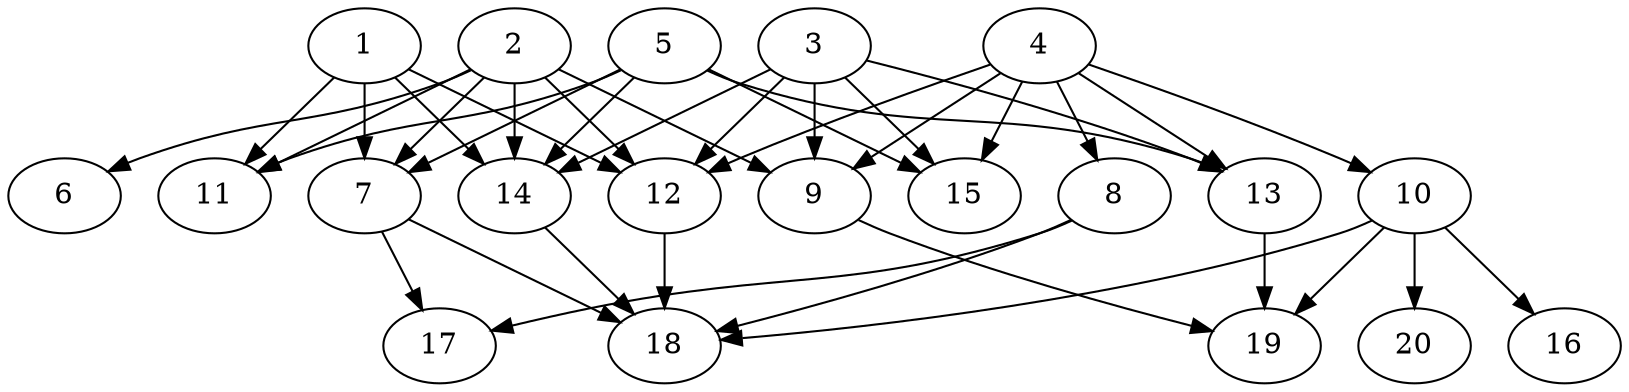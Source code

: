 // DAG automatically generated by daggen at Wed Jul 24 21:20:53 2019
// ./daggen --dot -n 20 --ccr 0.3 --fat 0.8 --regular 0.5 --density 0.7 --mindata 5242880 --maxdata 52428800 
digraph G {
  1 [size="52374187", alpha="0.06", expect_size="15712256"] 
  1 -> 7 [size ="15712256"]
  1 -> 11 [size ="15712256"]
  1 -> 12 [size ="15712256"]
  1 -> 14 [size ="15712256"]
  2 [size="87784107", alpha="0.16", expect_size="26335232"] 
  2 -> 6 [size ="26335232"]
  2 -> 7 [size ="26335232"]
  2 -> 9 [size ="26335232"]
  2 -> 11 [size ="26335232"]
  2 -> 12 [size ="26335232"]
  2 -> 14 [size ="26335232"]
  3 [size="86504107", alpha="0.19", expect_size="25951232"] 
  3 -> 9 [size ="25951232"]
  3 -> 12 [size ="25951232"]
  3 -> 13 [size ="25951232"]
  3 -> 14 [size ="25951232"]
  3 -> 15 [size ="25951232"]
  4 [size="105659733", alpha="0.16", expect_size="31697920"] 
  4 -> 8 [size ="31697920"]
  4 -> 9 [size ="31697920"]
  4 -> 10 [size ="31697920"]
  4 -> 12 [size ="31697920"]
  4 -> 13 [size ="31697920"]
  4 -> 15 [size ="31697920"]
  5 [size="63129600", alpha="0.13", expect_size="18938880"] 
  5 -> 7 [size ="18938880"]
  5 -> 11 [size ="18938880"]
  5 -> 13 [size ="18938880"]
  5 -> 14 [size ="18938880"]
  5 -> 15 [size ="18938880"]
  6 [size="55719253", alpha="0.04", expect_size="16715776"] 
  7 [size="154214400", alpha="0.11", expect_size="46264320"] 
  7 -> 17 [size ="46264320"]
  7 -> 18 [size ="46264320"]
  8 [size="126672213", alpha="0.15", expect_size="38001664"] 
  8 -> 17 [size ="38001664"]
  8 -> 18 [size ="38001664"]
  9 [size="119913813", alpha="0.07", expect_size="35974144"] 
  9 -> 19 [size ="35974144"]
  10 [size="48254293", alpha="0.19", expect_size="14476288"] 
  10 -> 16 [size ="14476288"]
  10 -> 18 [size ="14476288"]
  10 -> 19 [size ="14476288"]
  10 -> 20 [size ="14476288"]
  11 [size="122408960", alpha="0.06", expect_size="36722688"] 
  12 [size="170745173", alpha="0.03", expect_size="51223552"] 
  12 -> 18 [size ="51223552"]
  13 [size="141482667", alpha="0.07", expect_size="42444800"] 
  13 -> 19 [size ="42444800"]
  14 [size="130181120", alpha="0.17", expect_size="39054336"] 
  14 -> 18 [size ="39054336"]
  15 [size="96058027", alpha="0.01", expect_size="28817408"] 
  16 [size="43274240", alpha="0.18", expect_size="12982272"] 
  17 [size="73117013", alpha="0.02", expect_size="21935104"] 
  18 [size="162013867", alpha="0.13", expect_size="48604160"] 
  19 [size="123828907", alpha="0.08", expect_size="37148672"] 
  20 [size="24265387", alpha="0.03", expect_size="7279616"] 
}
